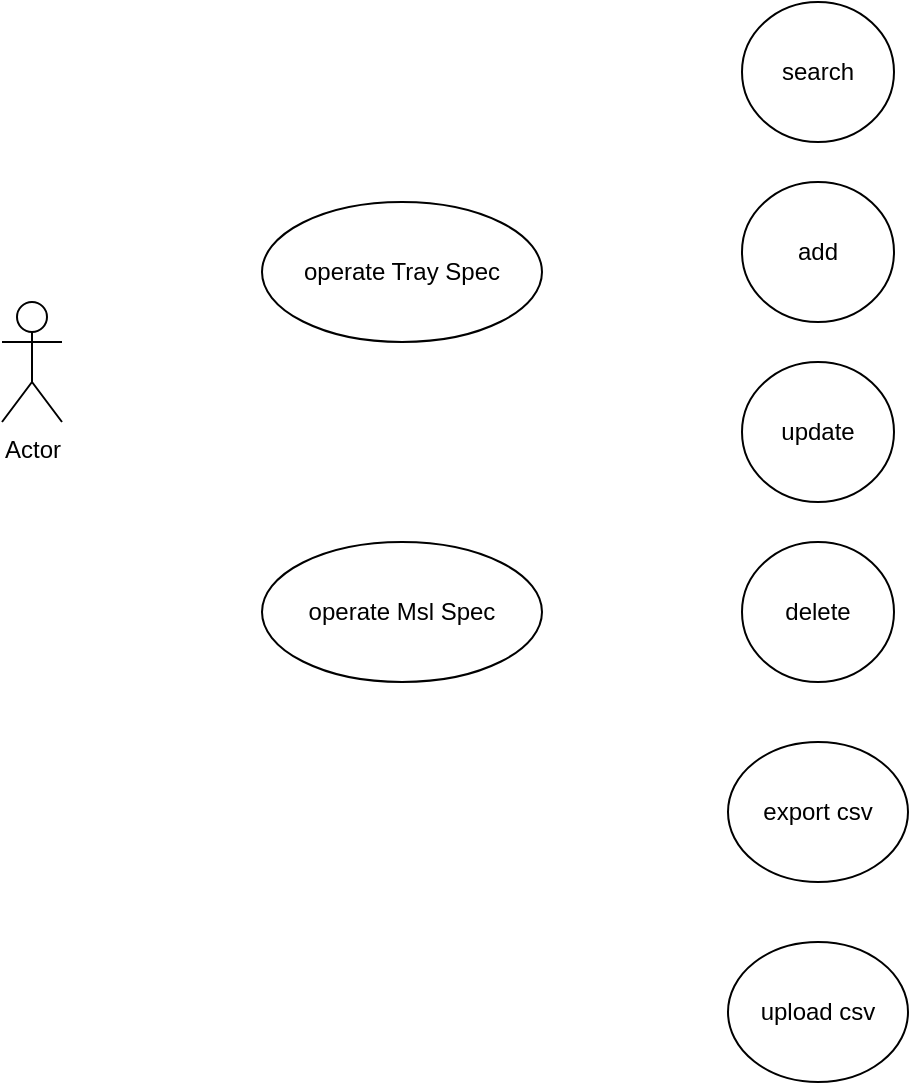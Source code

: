 <mxfile version="14.9.3" type="github"><diagram id="J2xXV078Q9i-UfQI18aw" name="Page-1"><mxGraphModel dx="782" dy="436" grid="1" gridSize="10" guides="1" tooltips="1" connect="1" arrows="1" fold="1" page="1" pageScale="1" pageWidth="827" pageHeight="1169" math="0" shadow="0"><root><mxCell id="0"/><mxCell id="1" parent="0"/><mxCell id="hhD1AKu4e8yTT_dkiWfO-7" value="Actor" style="shape=umlActor;verticalLabelPosition=bottom;verticalAlign=top;html=1;" vertex="1" parent="1"><mxGeometry x="70" y="310" width="30" height="60" as="geometry"/></mxCell><mxCell id="hhD1AKu4e8yTT_dkiWfO-8" value="operate Tray Spec" style="ellipse;whiteSpace=wrap;html=1;" vertex="1" parent="1"><mxGeometry x="200" y="260" width="140" height="70" as="geometry"/></mxCell><mxCell id="hhD1AKu4e8yTT_dkiWfO-9" value="operate Msl Spec" style="ellipse;whiteSpace=wrap;html=1;" vertex="1" parent="1"><mxGeometry x="200" y="430" width="140" height="70" as="geometry"/></mxCell><mxCell id="hhD1AKu4e8yTT_dkiWfO-14" value="search" style="ellipse;whiteSpace=wrap;html=1;" vertex="1" parent="1"><mxGeometry x="440" y="160" width="76" height="70" as="geometry"/></mxCell><mxCell id="hhD1AKu4e8yTT_dkiWfO-15" value="add" style="ellipse;whiteSpace=wrap;html=1;" vertex="1" parent="1"><mxGeometry x="440" y="250" width="76" height="70" as="geometry"/></mxCell><mxCell id="hhD1AKu4e8yTT_dkiWfO-16" value="update" style="ellipse;whiteSpace=wrap;html=1;" vertex="1" parent="1"><mxGeometry x="440" y="340" width="76" height="70" as="geometry"/></mxCell><mxCell id="hhD1AKu4e8yTT_dkiWfO-17" value="delete" style="ellipse;whiteSpace=wrap;html=1;" vertex="1" parent="1"><mxGeometry x="440" y="430" width="76" height="70" as="geometry"/></mxCell><mxCell id="hhD1AKu4e8yTT_dkiWfO-18" value="export csv" style="ellipse;whiteSpace=wrap;html=1;" vertex="1" parent="1"><mxGeometry x="433" y="530" width="90" height="70" as="geometry"/></mxCell><mxCell id="hhD1AKu4e8yTT_dkiWfO-19" value="upload csv" style="ellipse;whiteSpace=wrap;html=1;" vertex="1" parent="1"><mxGeometry x="433" y="630" width="90" height="70" as="geometry"/></mxCell></root></mxGraphModel></diagram></mxfile>